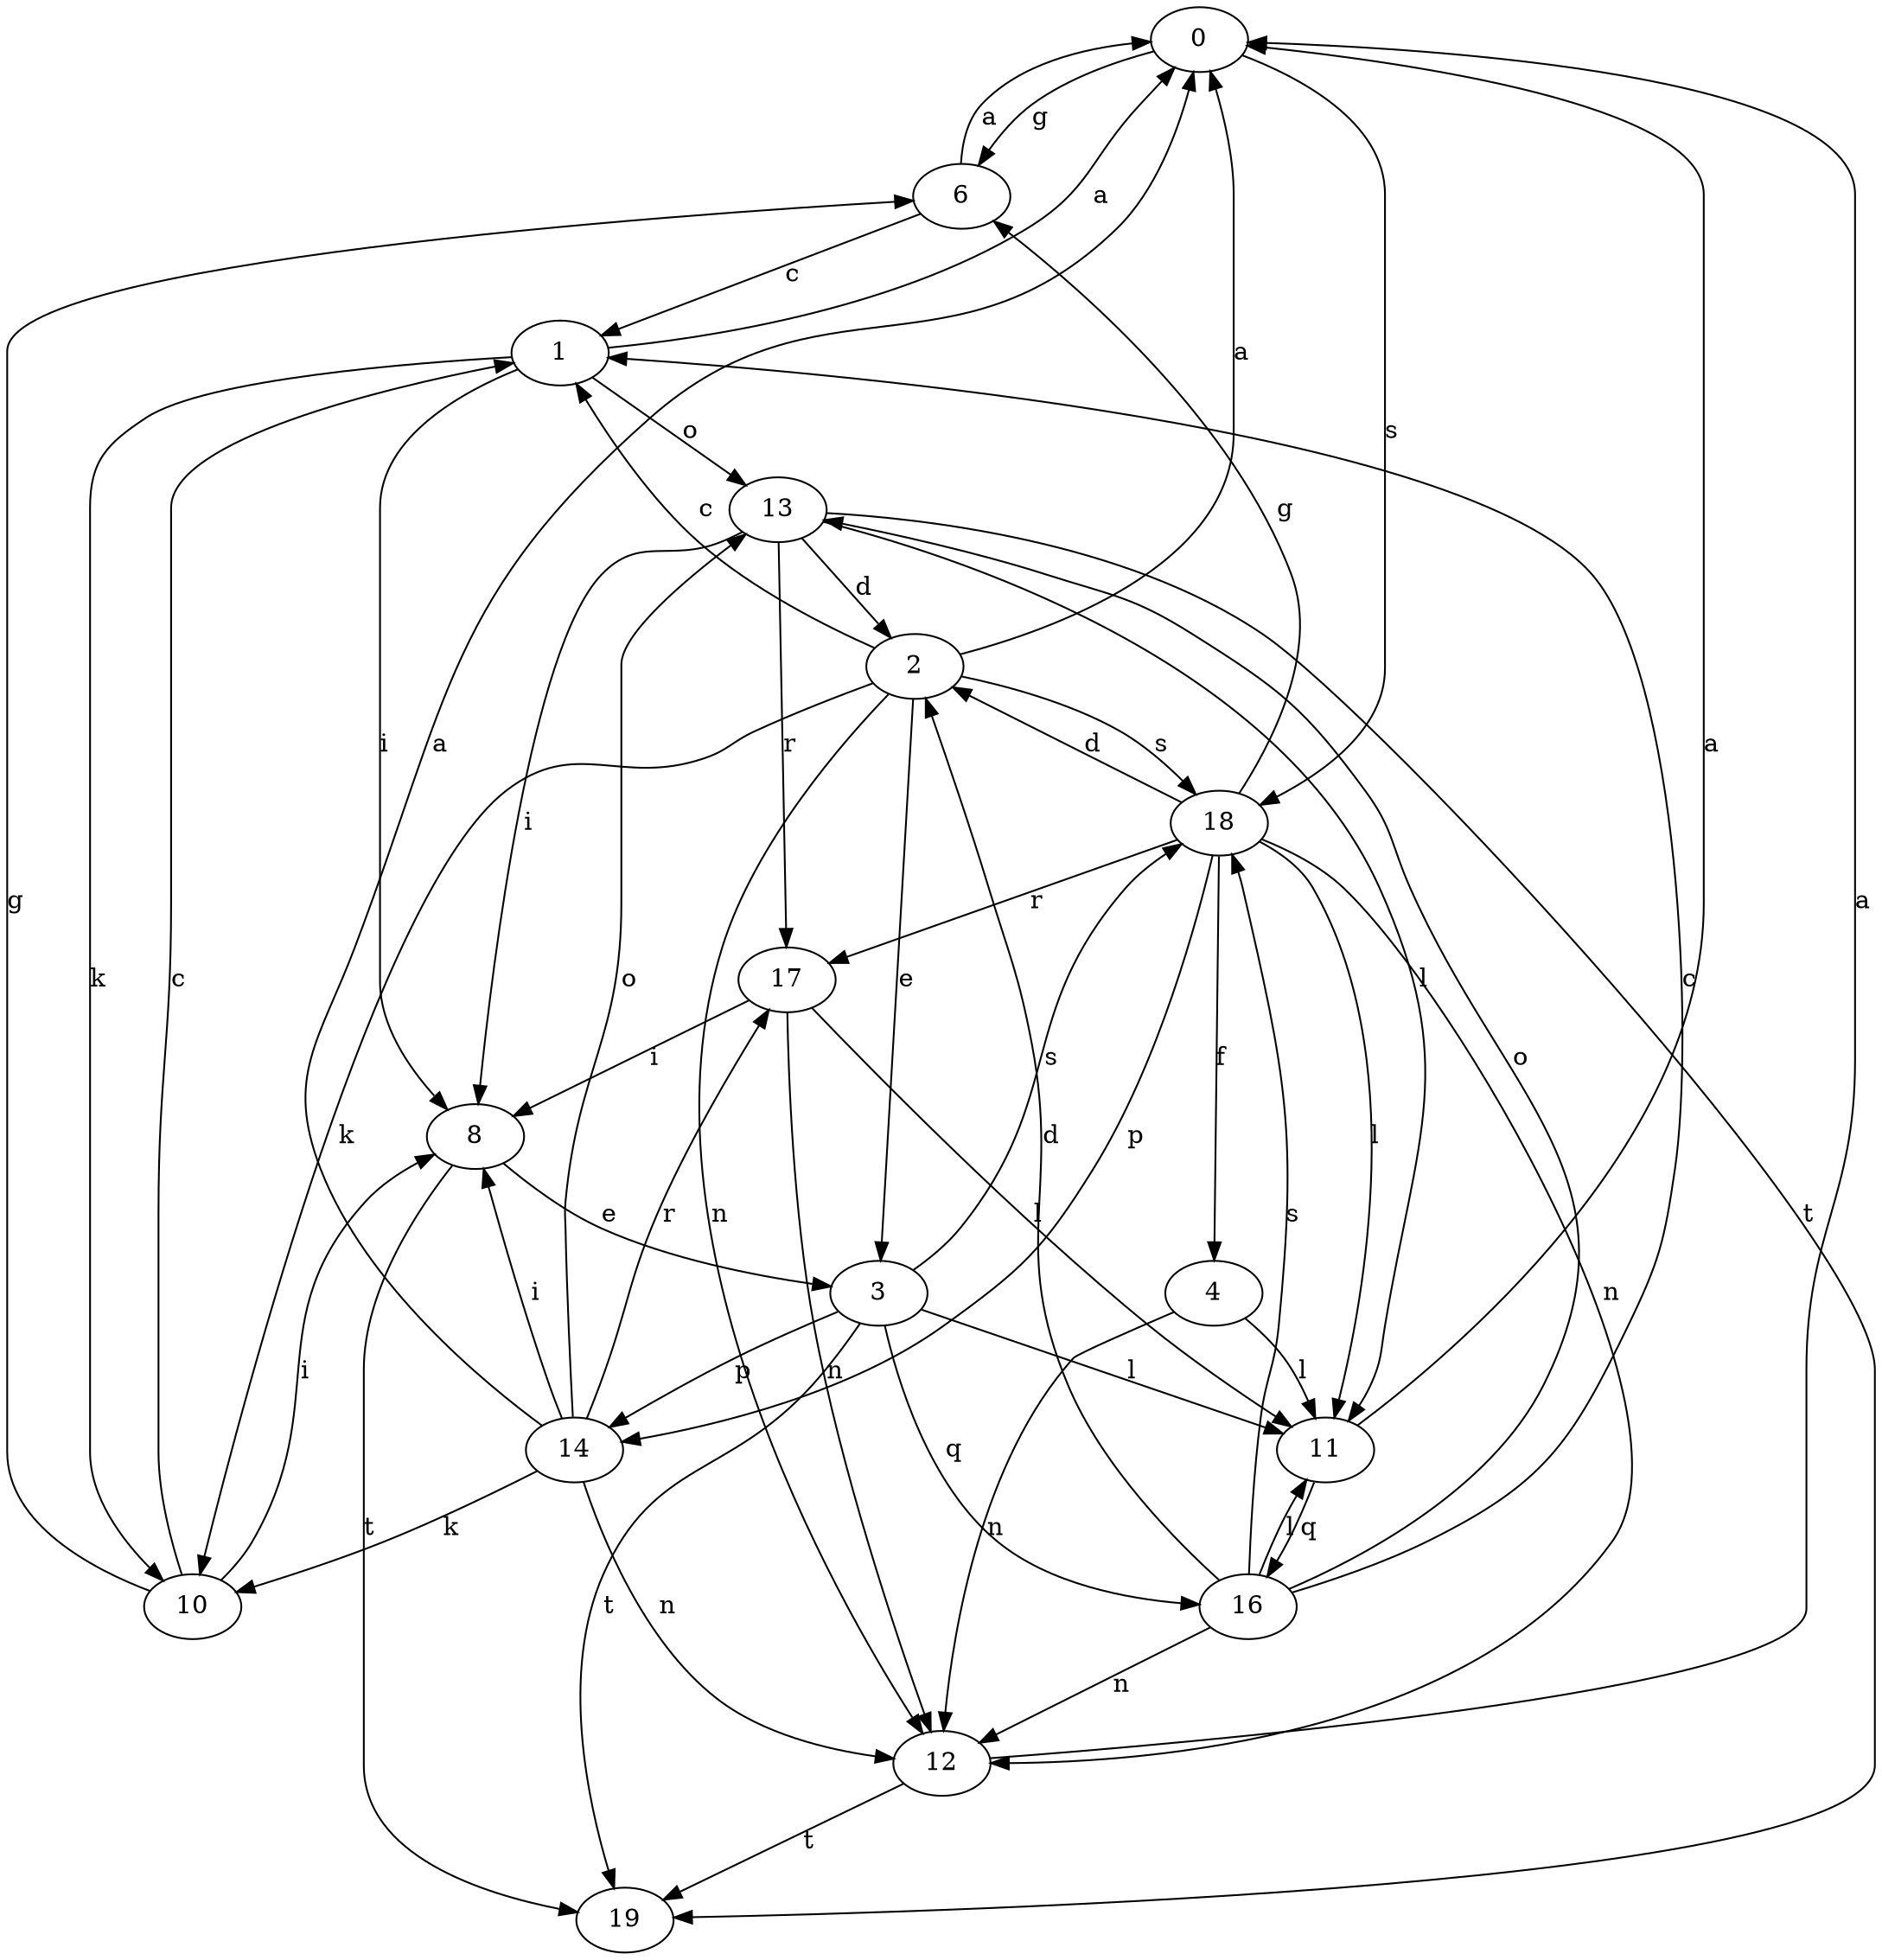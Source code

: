 strict digraph  {
0;
1;
2;
3;
4;
6;
8;
10;
11;
12;
13;
14;
16;
17;
18;
19;
0 -> 6  [label=g];
0 -> 18  [label=s];
1 -> 0  [label=a];
1 -> 8  [label=i];
1 -> 10  [label=k];
1 -> 13  [label=o];
2 -> 0  [label=a];
2 -> 1  [label=c];
2 -> 3  [label=e];
2 -> 10  [label=k];
2 -> 12  [label=n];
2 -> 18  [label=s];
3 -> 11  [label=l];
3 -> 14  [label=p];
3 -> 16  [label=q];
3 -> 18  [label=s];
3 -> 19  [label=t];
4 -> 11  [label=l];
4 -> 12  [label=n];
6 -> 0  [label=a];
6 -> 1  [label=c];
8 -> 3  [label=e];
8 -> 19  [label=t];
10 -> 1  [label=c];
10 -> 6  [label=g];
10 -> 8  [label=i];
11 -> 0  [label=a];
11 -> 16  [label=q];
12 -> 0  [label=a];
12 -> 19  [label=t];
13 -> 2  [label=d];
13 -> 8  [label=i];
13 -> 11  [label=l];
13 -> 17  [label=r];
13 -> 19  [label=t];
14 -> 0  [label=a];
14 -> 8  [label=i];
14 -> 10  [label=k];
14 -> 12  [label=n];
14 -> 13  [label=o];
14 -> 17  [label=r];
16 -> 1  [label=c];
16 -> 2  [label=d];
16 -> 11  [label=l];
16 -> 12  [label=n];
16 -> 13  [label=o];
16 -> 18  [label=s];
17 -> 8  [label=i];
17 -> 11  [label=l];
17 -> 12  [label=n];
18 -> 2  [label=d];
18 -> 4  [label=f];
18 -> 6  [label=g];
18 -> 11  [label=l];
18 -> 12  [label=n];
18 -> 14  [label=p];
18 -> 17  [label=r];
}
